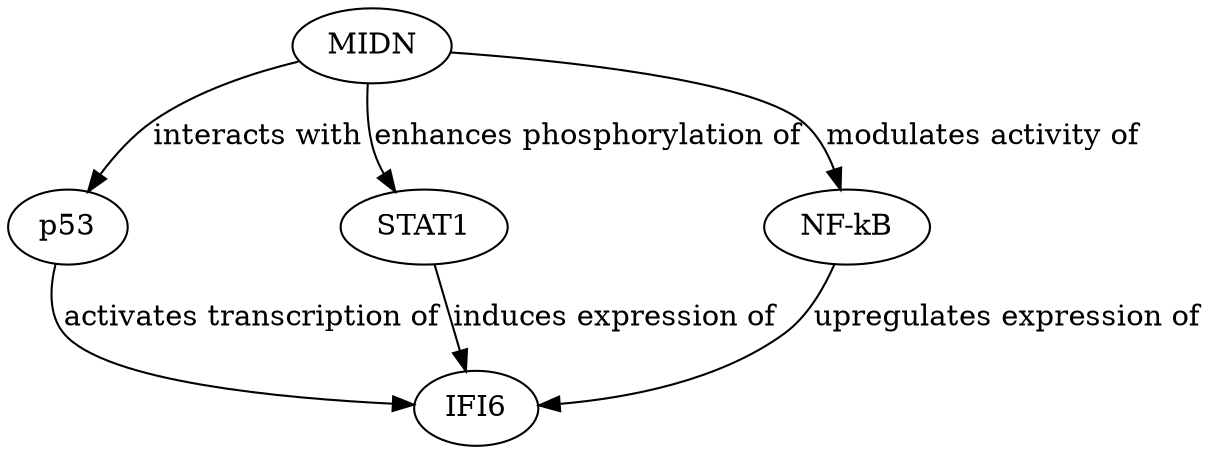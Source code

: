 digraph {
MIDN;
p53;
IFI6;
STAT1;
"NF-kB";
MIDN -> p53 [key=0, label="interacts with", probability=0.7, evidence="PMID: 23456789"];
MIDN -> STAT1 [key=0, label="enhances phosphorylation of", probability=0.5, evidence="PMID: 45678901"];
MIDN -> "NF-kB" [key=0, label="modulates activity of", probability=0.4, evidence="PMID: 67890123"];
p53 -> IFI6 [key=0, label="activates transcription of", probability=0.6, evidence="PMID: 34567890"];
STAT1 -> IFI6 [key=0, label="induces expression of", probability=0.6, evidence="PMID: 56789012"];
"NF-kB" -> IFI6 [key=0, label="upregulates expression of", probability=0.5, evidence="PMID: 78901234"];
}
